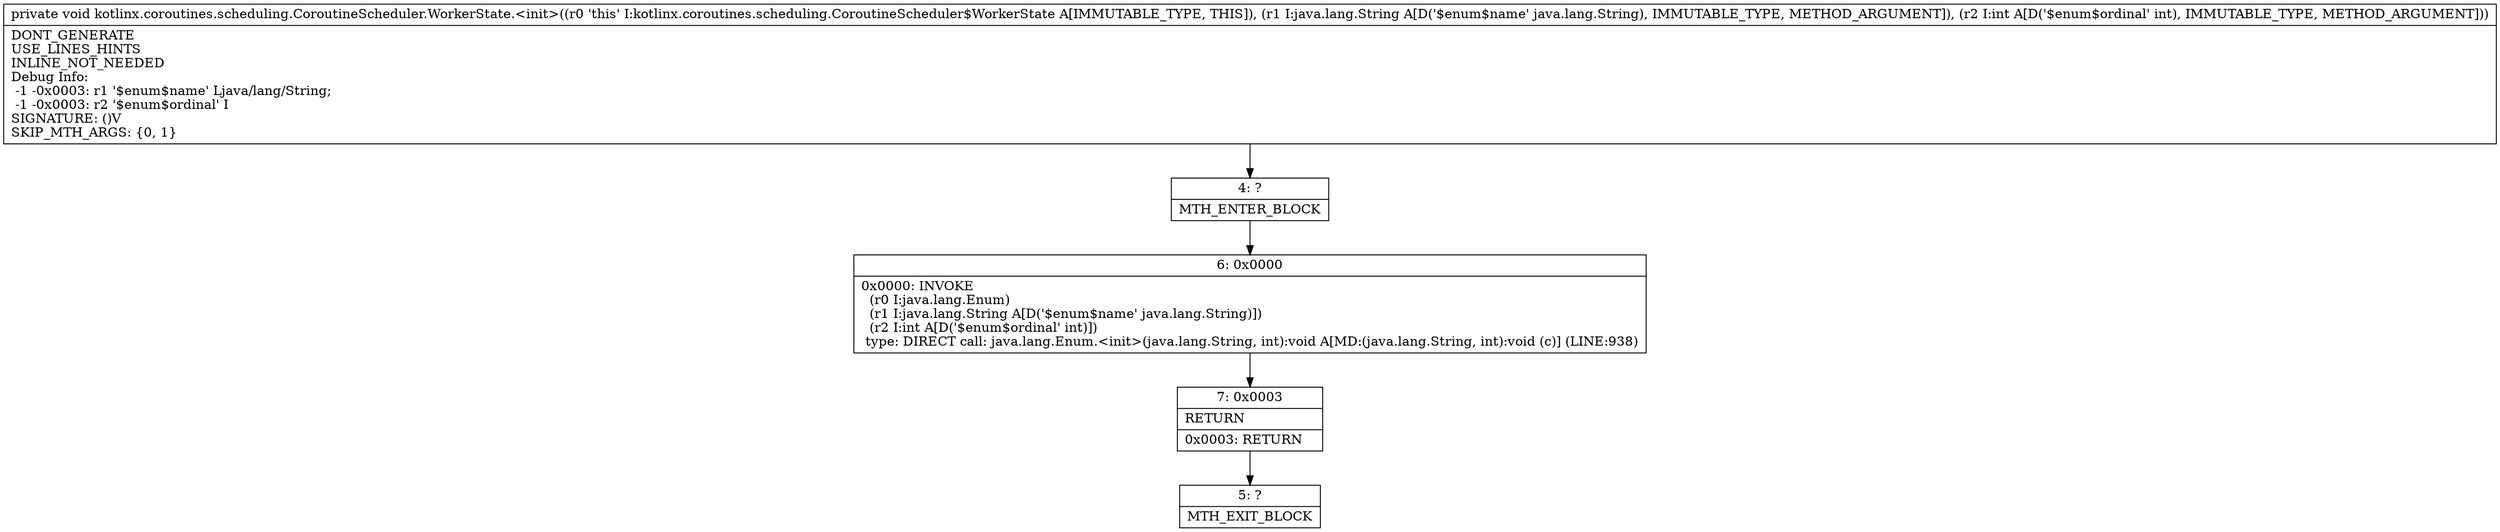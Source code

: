 digraph "CFG forkotlinx.coroutines.scheduling.CoroutineScheduler.WorkerState.\<init\>(Ljava\/lang\/String;I)V" {
Node_4 [shape=record,label="{4\:\ ?|MTH_ENTER_BLOCK\l}"];
Node_6 [shape=record,label="{6\:\ 0x0000|0x0000: INVOKE  \l  (r0 I:java.lang.Enum)\l  (r1 I:java.lang.String A[D('$enum$name' java.lang.String)])\l  (r2 I:int A[D('$enum$ordinal' int)])\l type: DIRECT call: java.lang.Enum.\<init\>(java.lang.String, int):void A[MD:(java.lang.String, int):void (c)] (LINE:938)\l}"];
Node_7 [shape=record,label="{7\:\ 0x0003|RETURN\l|0x0003: RETURN   \l}"];
Node_5 [shape=record,label="{5\:\ ?|MTH_EXIT_BLOCK\l}"];
MethodNode[shape=record,label="{private void kotlinx.coroutines.scheduling.CoroutineScheduler.WorkerState.\<init\>((r0 'this' I:kotlinx.coroutines.scheduling.CoroutineScheduler$WorkerState A[IMMUTABLE_TYPE, THIS]), (r1 I:java.lang.String A[D('$enum$name' java.lang.String), IMMUTABLE_TYPE, METHOD_ARGUMENT]), (r2 I:int A[D('$enum$ordinal' int), IMMUTABLE_TYPE, METHOD_ARGUMENT]))  | DONT_GENERATE\lUSE_LINES_HINTS\lINLINE_NOT_NEEDED\lDebug Info:\l  \-1 \-0x0003: r1 '$enum$name' Ljava\/lang\/String;\l  \-1 \-0x0003: r2 '$enum$ordinal' I\lSIGNATURE: ()V\lSKIP_MTH_ARGS: \{0, 1\}\l}"];
MethodNode -> Node_4;Node_4 -> Node_6;
Node_6 -> Node_7;
Node_7 -> Node_5;
}

